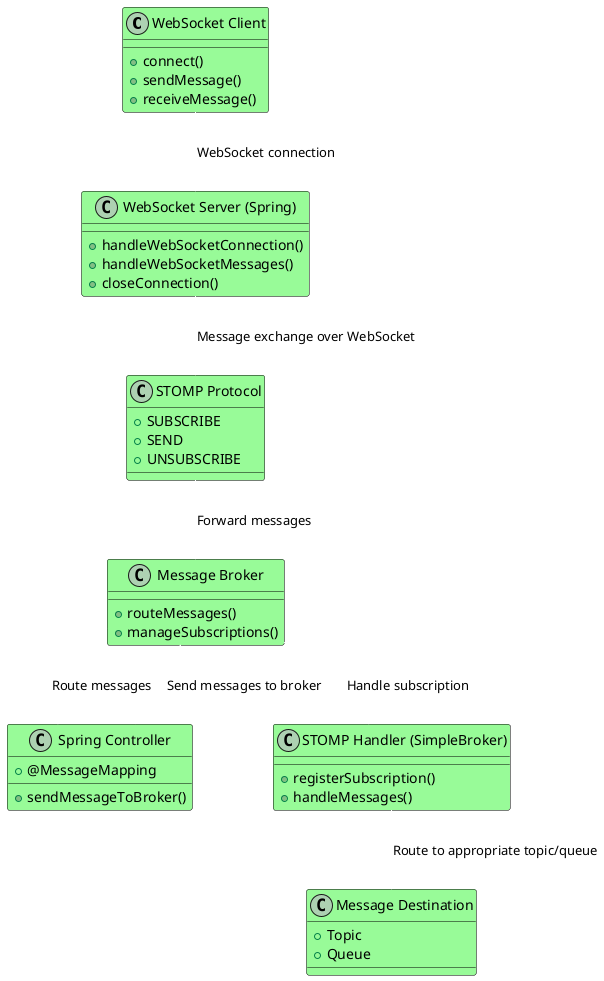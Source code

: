 @startuml
skinparam class {
    BackgroundColor PaleGreen
    ArrowColor NavyBlue
    BorderColor Black
}

class "WebSocket Client" {
    + connect()
    + sendMessage()
    + receiveMessage()
}

class "WebSocket Server (Spring)" {
    + handleWebSocketConnection()
    + handleWebSocketMessages()
    + closeConnection()
}

class "STOMP Protocol" {
    + SUBSCRIBE
    + SEND
    + UNSUBSCRIBE
}

class "Message Broker" {
    + routeMessages()
    + manageSubscriptions()
}

class "Spring Controller" {
    + @MessageMapping
    + sendMessageToBroker()
}

class "STOMP Handler (SimpleBroker)" {
    + registerSubscription()
    + handleMessages()
}

class "Message Destination" {
    + Topic
    + Queue
}

"WebSocket Client" --> "WebSocket Server (Spring)" : WebSocket connection
"WebSocket Server (Spring)" --> "STOMP Protocol" : Message exchange over WebSocket
"STOMP Protocol" --> "Message Broker" : Forward messages
"Message Broker" --> "Spring Controller" : Route messages
"Spring Controller" --> "Message Broker" : Send messages to broker
"Message Broker" --> "STOMP Handler (SimpleBroker)" : Handle subscription
"STOMP Handler (SimpleBroker)" --> "Message Destination" : Route to appropriate topic/queue

@enduml